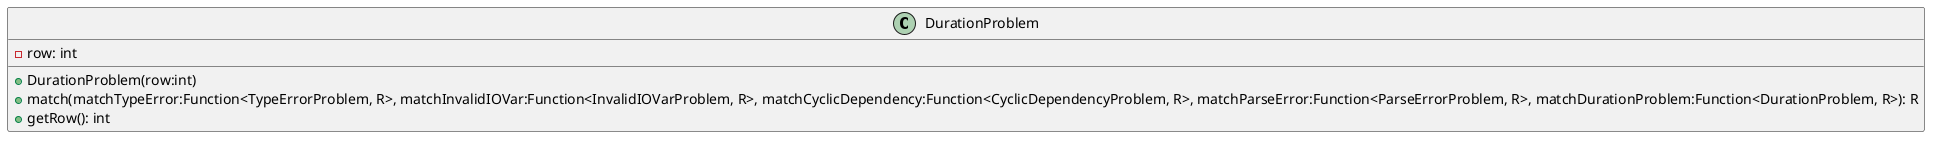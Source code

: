 @startuml

    class DurationProblem {
        -row: int
        +DurationProblem(row:int)
        +match(matchTypeError:Function<TypeErrorProblem, R>, matchInvalidIOVar:Function<InvalidIOVarProblem, R>, matchCyclicDependency:Function<CyclicDependencyProblem, R>, matchParseError:Function<ParseErrorProblem, R>, matchDurationProblem:Function<DurationProblem, R>): R
        +getRow(): int
    }

@enduml
